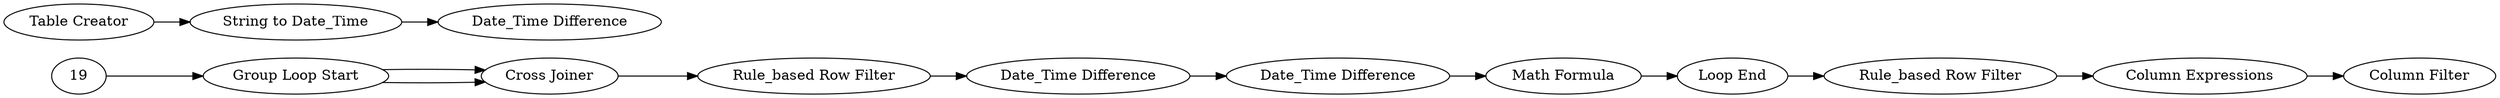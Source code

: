 digraph {
	3 [label="Group Loop Start"]
	4 [label="Loop End"]
	5 [label="Cross Joiner"]
	6 [label="Rule_based Row Filter"]
	7 [label="Date_Time Difference"]
	8 [label="Date_Time Difference"]
	9 [label="Math Formula"]
	12 [label="Rule_based Row Filter"]
	17 [label="Column Filter"]
	18 [label="Column Expressions"]
	1 [label="Table Creator"]
	2 [label="String to Date_Time"]
	11 [label="Date_Time Difference"]
	1 -> 2
	2 -> 11
	3 -> 5
	3 -> 5
	4 -> 12
	5 -> 6
	6 -> 7
	7 -> 8
	8 -> 9
	9 -> 4
	12 -> 18
	18 -> 17
	19 -> 3
	rankdir=LR
}

